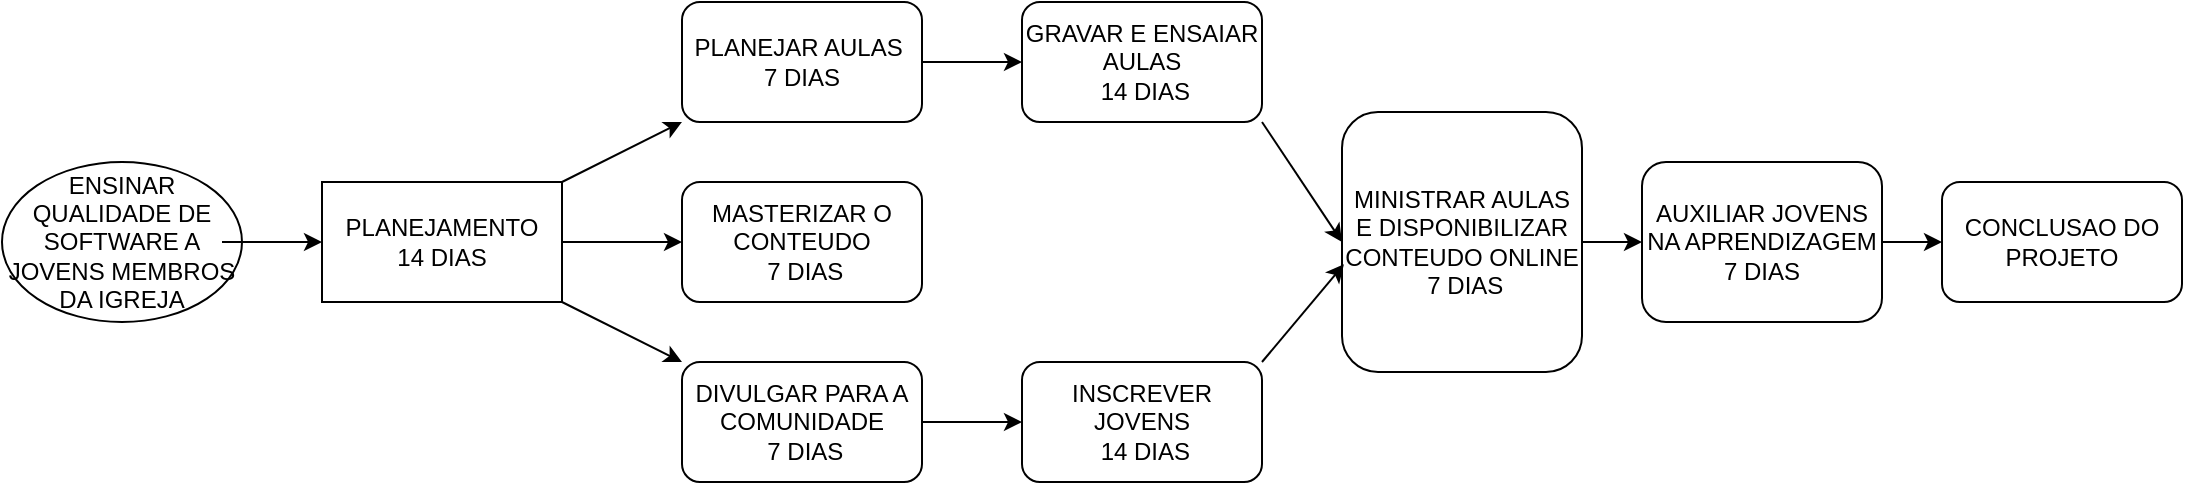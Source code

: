 <mxfile version="22.1.0" type="github">
  <diagram name="Page-1" id="aLNcJ0cBYzIpP-c28dOU">
    <mxGraphModel dx="1019" dy="1400" grid="1" gridSize="10" guides="1" tooltips="1" connect="1" arrows="1" fold="1" page="1" pageScale="1" pageWidth="850" pageHeight="1100" math="0" shadow="0">
      <root>
        <mxCell id="0" />
        <mxCell id="1" parent="0" />
        <mxCell id="x4Mv0H-VFP38Vp32sLlT-2" value="ENSINAR QUALIDADE DE SOFTWARE A JOVENS MEMBROS DA IGREJA" style="ellipse;whiteSpace=wrap;html=1;" vertex="1" parent="1">
          <mxGeometry x="10" y="310" width="120" height="80" as="geometry" />
        </mxCell>
        <mxCell id="x4Mv0H-VFP38Vp32sLlT-3" value="PLANEJAMENTO&lt;br&gt;14 DIAS" style="rounded=0;whiteSpace=wrap;html=1;" vertex="1" parent="1">
          <mxGeometry x="170" y="320" width="120" height="60" as="geometry" />
        </mxCell>
        <mxCell id="x4Mv0H-VFP38Vp32sLlT-4" value="PLANEJAR AULAS&amp;nbsp;&lt;br&gt;7 DIAS" style="rounded=1;whiteSpace=wrap;html=1;" vertex="1" parent="1">
          <mxGeometry x="350" y="230" width="120" height="60" as="geometry" />
        </mxCell>
        <mxCell id="x4Mv0H-VFP38Vp32sLlT-5" value="MASTERIZAR O CONTEUDO&lt;br&gt;&amp;nbsp;7 DIAS" style="rounded=1;whiteSpace=wrap;html=1;" vertex="1" parent="1">
          <mxGeometry x="350" y="320" width="120" height="60" as="geometry" />
        </mxCell>
        <mxCell id="x4Mv0H-VFP38Vp32sLlT-6" value="DIVULGAR PARA A COMUNIDADE&lt;br&gt;&amp;nbsp;7 DIAS" style="rounded=1;whiteSpace=wrap;html=1;" vertex="1" parent="1">
          <mxGeometry x="350" y="410" width="120" height="60" as="geometry" />
        </mxCell>
        <mxCell id="x4Mv0H-VFP38Vp32sLlT-7" value="INSCREVER JOVENS&lt;br&gt;&amp;nbsp;14 DIAS" style="rounded=1;whiteSpace=wrap;html=1;" vertex="1" parent="1">
          <mxGeometry x="520" y="410" width="120" height="60" as="geometry" />
        </mxCell>
        <mxCell id="x4Mv0H-VFP38Vp32sLlT-8" value="GRAVAR E ENSAIAR AULAS&lt;br&gt;&amp;nbsp;14 DIAS" style="rounded=1;whiteSpace=wrap;html=1;" vertex="1" parent="1">
          <mxGeometry x="520" y="230" width="120" height="60" as="geometry" />
        </mxCell>
        <mxCell id="x4Mv0H-VFP38Vp32sLlT-9" value="MINISTRAR AULAS E DISPONIBILIZAR CONTEUDO ONLINE&lt;br&gt;&amp;nbsp;7 DIAS" style="rounded=1;whiteSpace=wrap;html=1;" vertex="1" parent="1">
          <mxGeometry x="680" y="285" width="120" height="130" as="geometry" />
        </mxCell>
        <mxCell id="x4Mv0H-VFP38Vp32sLlT-10" value="AUXILIAR JOVENS NA APRENDIZAGEM&lt;br&gt;7 DIAS" style="rounded=1;whiteSpace=wrap;html=1;" vertex="1" parent="1">
          <mxGeometry x="830" y="310" width="120" height="80" as="geometry" />
        </mxCell>
        <mxCell id="x4Mv0H-VFP38Vp32sLlT-11" value="CONCLUSAO DO PROJETO" style="rounded=1;whiteSpace=wrap;html=1;" vertex="1" parent="1">
          <mxGeometry x="980" y="320" width="120" height="60" as="geometry" />
        </mxCell>
        <mxCell id="x4Mv0H-VFP38Vp32sLlT-13" value="" style="endArrow=classic;html=1;rounded=0;entryX=0;entryY=0.5;entryDx=0;entryDy=0;" edge="1" parent="1" target="x4Mv0H-VFP38Vp32sLlT-3">
          <mxGeometry width="50" height="50" relative="1" as="geometry">
            <mxPoint x="120" y="350" as="sourcePoint" />
            <mxPoint x="530" y="480" as="targetPoint" />
          </mxGeometry>
        </mxCell>
        <mxCell id="x4Mv0H-VFP38Vp32sLlT-14" value="" style="endArrow=classic;html=1;rounded=0;exitX=1;exitY=0;exitDx=0;exitDy=0;entryX=0;entryY=1;entryDx=0;entryDy=0;" edge="1" parent="1" source="x4Mv0H-VFP38Vp32sLlT-3" target="x4Mv0H-VFP38Vp32sLlT-4">
          <mxGeometry width="50" height="50" relative="1" as="geometry">
            <mxPoint x="480" y="530" as="sourcePoint" />
            <mxPoint x="530" y="480" as="targetPoint" />
          </mxGeometry>
        </mxCell>
        <mxCell id="x4Mv0H-VFP38Vp32sLlT-15" value="" style="endArrow=classic;html=1;rounded=0;exitX=1;exitY=0.5;exitDx=0;exitDy=0;entryX=0;entryY=0.5;entryDx=0;entryDy=0;" edge="1" parent="1" source="x4Mv0H-VFP38Vp32sLlT-3" target="x4Mv0H-VFP38Vp32sLlT-5">
          <mxGeometry width="50" height="50" relative="1" as="geometry">
            <mxPoint x="480" y="530" as="sourcePoint" />
            <mxPoint x="530" y="480" as="targetPoint" />
          </mxGeometry>
        </mxCell>
        <mxCell id="x4Mv0H-VFP38Vp32sLlT-16" value="" style="endArrow=classic;html=1;rounded=0;exitX=1;exitY=1;exitDx=0;exitDy=0;entryX=0;entryY=0;entryDx=0;entryDy=0;" edge="1" parent="1" source="x4Mv0H-VFP38Vp32sLlT-3" target="x4Mv0H-VFP38Vp32sLlT-6">
          <mxGeometry width="50" height="50" relative="1" as="geometry">
            <mxPoint x="480" y="530" as="sourcePoint" />
            <mxPoint x="530" y="480" as="targetPoint" />
          </mxGeometry>
        </mxCell>
        <mxCell id="x4Mv0H-VFP38Vp32sLlT-17" value="" style="endArrow=classic;html=1;rounded=0;exitX=1;exitY=0.5;exitDx=0;exitDy=0;entryX=0;entryY=0.5;entryDx=0;entryDy=0;" edge="1" parent="1" source="x4Mv0H-VFP38Vp32sLlT-6" target="x4Mv0H-VFP38Vp32sLlT-7">
          <mxGeometry width="50" height="50" relative="1" as="geometry">
            <mxPoint x="480" y="530" as="sourcePoint" />
            <mxPoint x="530" y="480" as="targetPoint" />
          </mxGeometry>
        </mxCell>
        <mxCell id="x4Mv0H-VFP38Vp32sLlT-18" value="" style="endArrow=classic;html=1;rounded=0;exitX=1;exitY=0.5;exitDx=0;exitDy=0;entryX=0;entryY=0.5;entryDx=0;entryDy=0;" edge="1" parent="1" source="x4Mv0H-VFP38Vp32sLlT-4" target="x4Mv0H-VFP38Vp32sLlT-8">
          <mxGeometry width="50" height="50" relative="1" as="geometry">
            <mxPoint x="480" y="530" as="sourcePoint" />
            <mxPoint x="530" y="480" as="targetPoint" />
          </mxGeometry>
        </mxCell>
        <mxCell id="x4Mv0H-VFP38Vp32sLlT-19" value="" style="endArrow=classic;html=1;rounded=0;exitX=1;exitY=0;exitDx=0;exitDy=0;entryX=0.008;entryY=0.586;entryDx=0;entryDy=0;entryPerimeter=0;" edge="1" parent="1" source="x4Mv0H-VFP38Vp32sLlT-7" target="x4Mv0H-VFP38Vp32sLlT-9">
          <mxGeometry width="50" height="50" relative="1" as="geometry">
            <mxPoint x="480" y="530" as="sourcePoint" />
            <mxPoint x="530" y="480" as="targetPoint" />
          </mxGeometry>
        </mxCell>
        <mxCell id="x4Mv0H-VFP38Vp32sLlT-20" value="" style="endArrow=classic;html=1;rounded=0;exitX=1;exitY=0.5;exitDx=0;exitDy=0;entryX=0;entryY=0.5;entryDx=0;entryDy=0;" edge="1" parent="1" source="x4Mv0H-VFP38Vp32sLlT-9" target="x4Mv0H-VFP38Vp32sLlT-10">
          <mxGeometry width="50" height="50" relative="1" as="geometry">
            <mxPoint x="480" y="530" as="sourcePoint" />
            <mxPoint x="530" y="480" as="targetPoint" />
          </mxGeometry>
        </mxCell>
        <mxCell id="x4Mv0H-VFP38Vp32sLlT-21" value="" style="endArrow=classic;html=1;rounded=0;exitX=1;exitY=1;exitDx=0;exitDy=0;entryX=0;entryY=0.5;entryDx=0;entryDy=0;" edge="1" parent="1" source="x4Mv0H-VFP38Vp32sLlT-8" target="x4Mv0H-VFP38Vp32sLlT-9">
          <mxGeometry width="50" height="50" relative="1" as="geometry">
            <mxPoint x="610" y="320" as="sourcePoint" />
            <mxPoint x="660" y="270" as="targetPoint" />
          </mxGeometry>
        </mxCell>
        <mxCell id="x4Mv0H-VFP38Vp32sLlT-22" value="" style="endArrow=classic;html=1;rounded=0;exitX=1;exitY=0.5;exitDx=0;exitDy=0;" edge="1" parent="1" source="x4Mv0H-VFP38Vp32sLlT-10" target="x4Mv0H-VFP38Vp32sLlT-11">
          <mxGeometry width="50" height="50" relative="1" as="geometry">
            <mxPoint x="480" y="530" as="sourcePoint" />
            <mxPoint x="530" y="480" as="targetPoint" />
          </mxGeometry>
        </mxCell>
      </root>
    </mxGraphModel>
  </diagram>
</mxfile>
